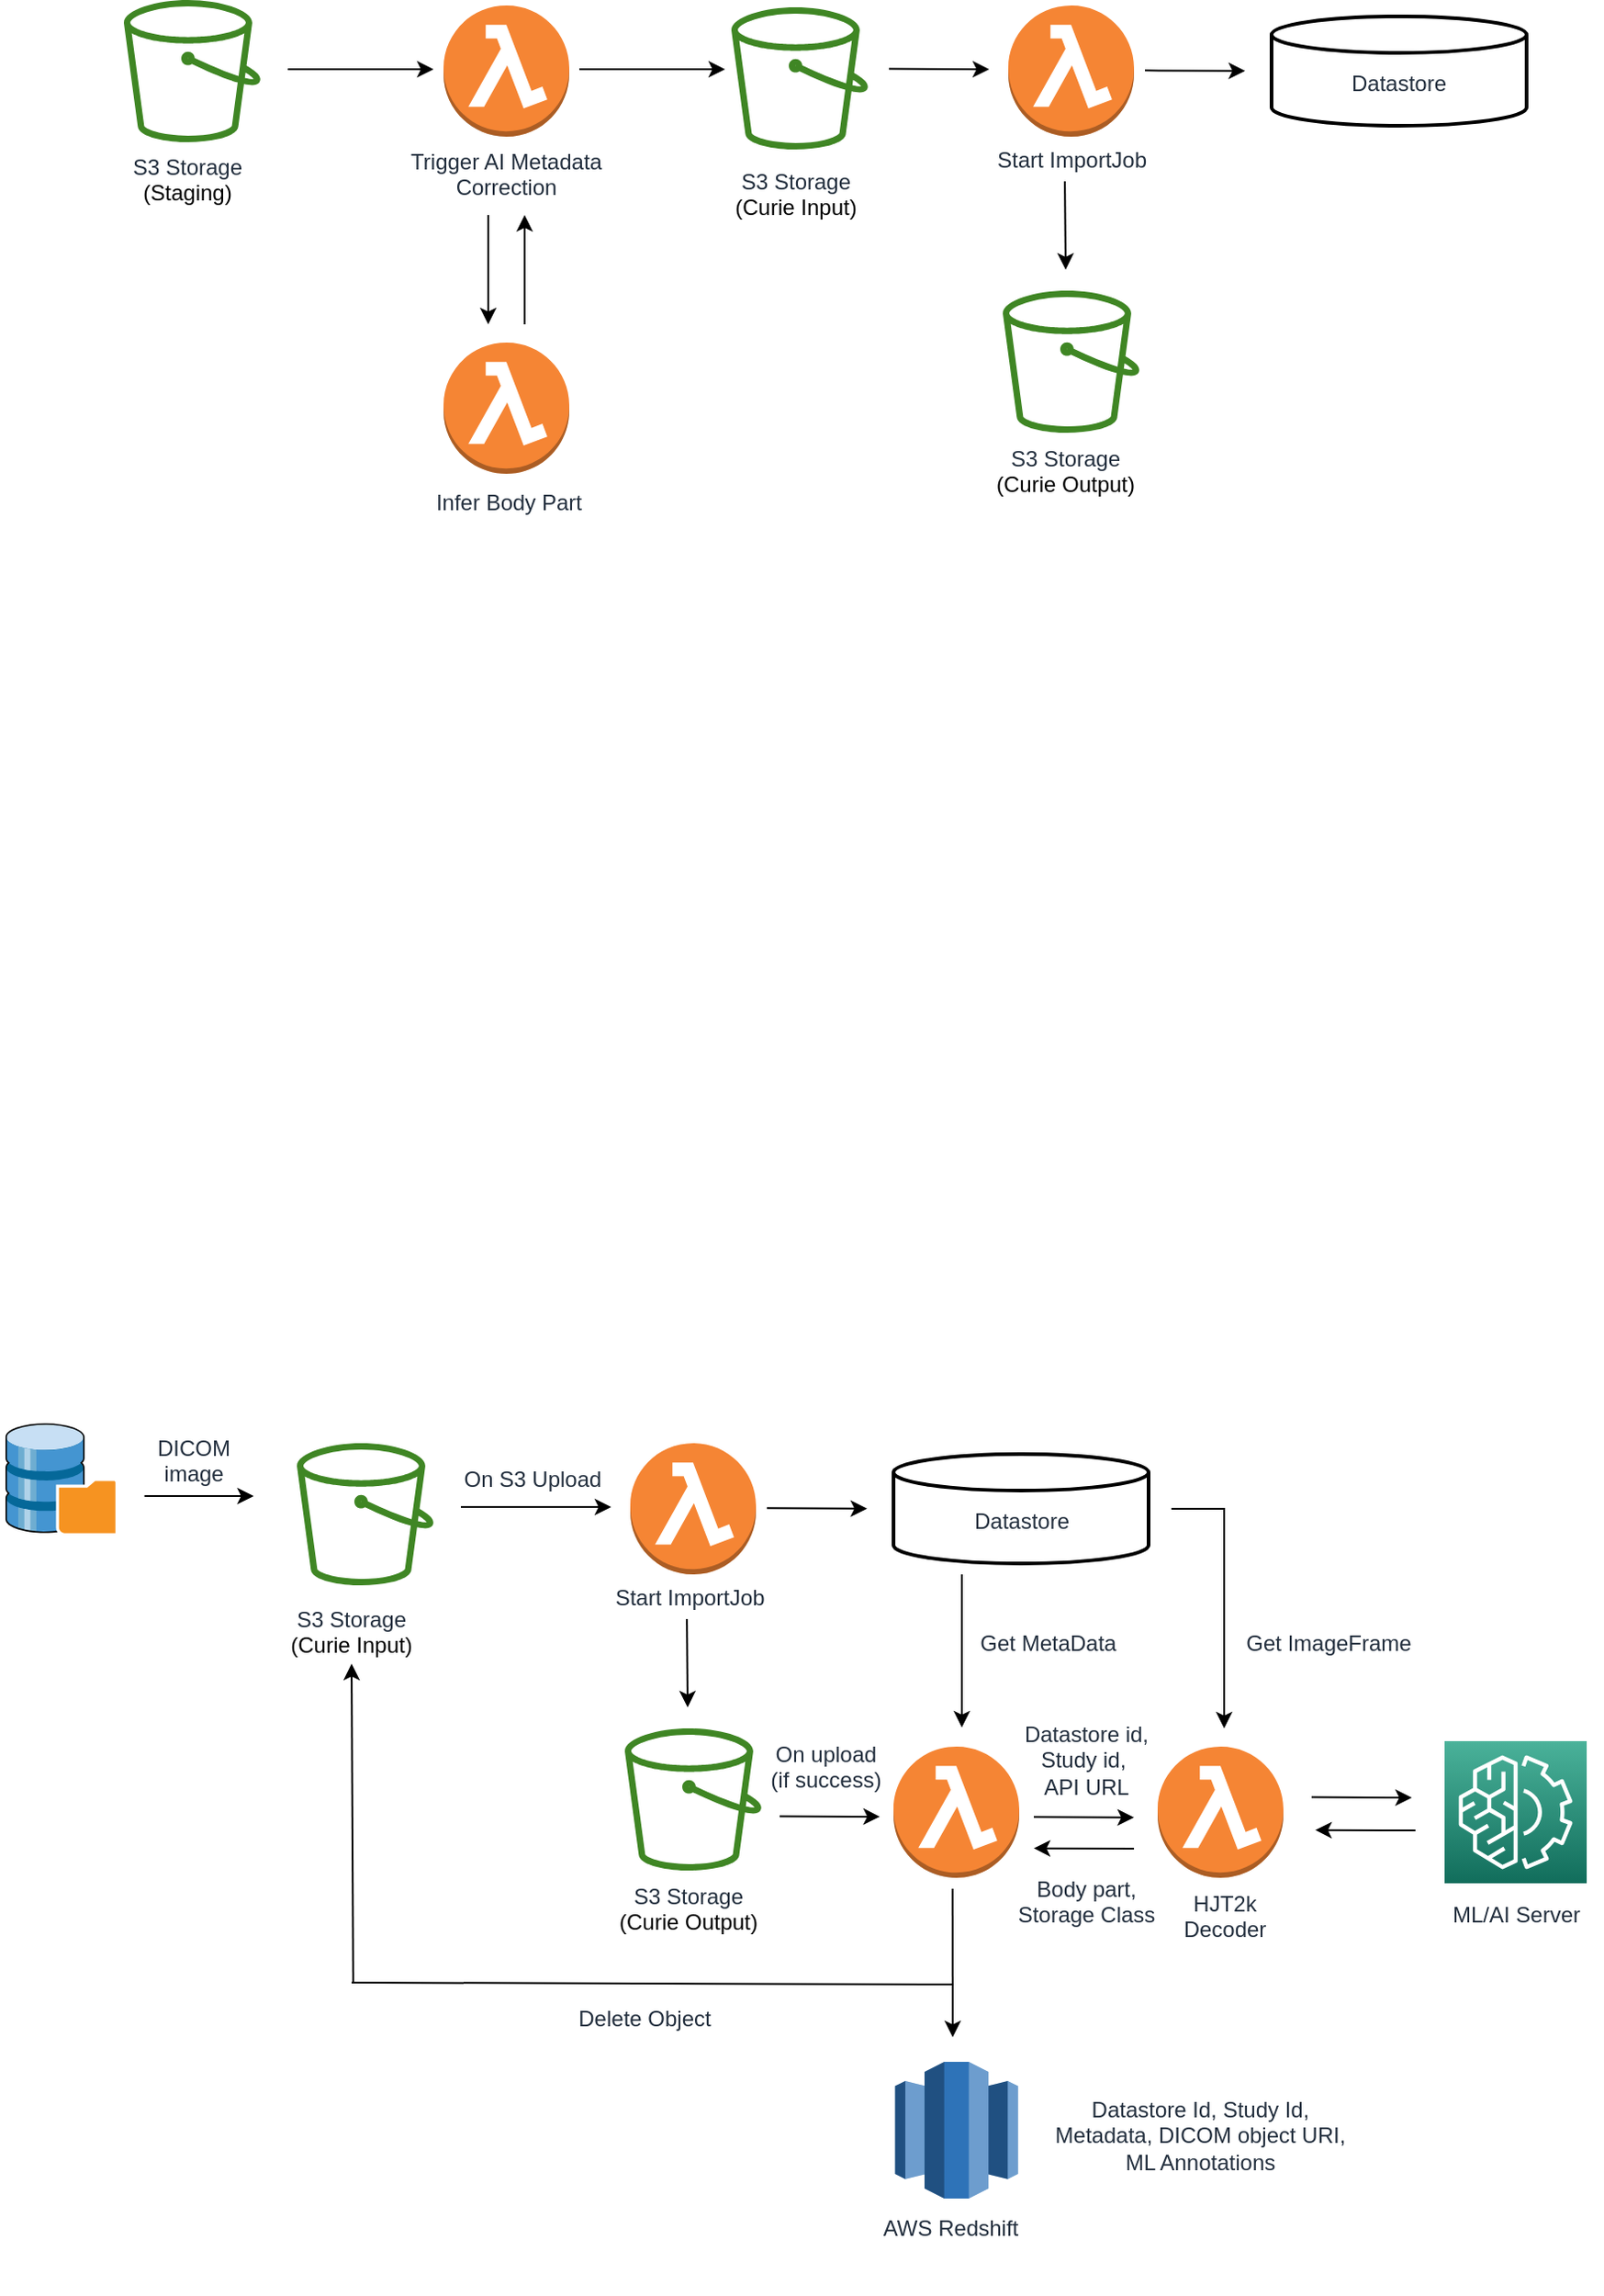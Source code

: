 <mxfile version="20.3.7" type="github">
  <diagram id="Ht1M8jgEwFfnCIfOTk4-" name="Page-1">
    <mxGraphModel dx="1843" dy="1890" grid="1" gridSize="10" guides="1" tooltips="1" connect="1" arrows="1" fold="1" page="1" pageScale="1" pageWidth="1169" pageHeight="827" math="0" shadow="0">
      <root>
        <mxCell id="0" />
        <mxCell id="1" parent="0" />
        <mxCell id="ZVABF5QaFDFf9c9_2nNC-2" value="" style="sketch=0;outlineConnect=0;fontColor=#232F3E;gradientColor=none;fillColor=#3F8624;strokeColor=none;dashed=0;verticalLabelPosition=bottom;verticalAlign=top;align=center;html=1;fontSize=12;fontStyle=0;aspect=fixed;pointerEvents=1;shape=mxgraph.aws4.bucket;" vertex="1" parent="1">
          <mxGeometry x="125" y="-648" width="75" height="78" as="geometry" />
        </mxCell>
        <mxCell id="ZVABF5QaFDFf9c9_2nNC-5" value="" style="sketch=0;outlineConnect=0;fontColor=#232F3E;gradientColor=none;fillColor=#3F8624;strokeColor=none;dashed=0;verticalLabelPosition=bottom;verticalAlign=top;align=center;html=1;fontSize=12;fontStyle=0;aspect=fixed;pointerEvents=1;shape=mxgraph.aws4.bucket;" vertex="1" parent="1">
          <mxGeometry x="607.5" y="-488.5" width="75" height="78" as="geometry" />
        </mxCell>
        <mxCell id="ZVABF5QaFDFf9c9_2nNC-6" value="" style="outlineConnect=0;dashed=0;verticalLabelPosition=bottom;verticalAlign=top;align=center;html=1;shape=mxgraph.aws3.lambda_function;fillColor=#F58534;gradientColor=none;" vertex="1" parent="1">
          <mxGeometry x="300.5" y="-645" width="69" height="72" as="geometry" />
        </mxCell>
        <mxCell id="ZVABF5QaFDFf9c9_2nNC-7" value="" style="outlineConnect=0;dashed=0;verticalLabelPosition=bottom;verticalAlign=top;align=center;html=1;shape=mxgraph.aws3.lambda_function;fillColor=#F58534;gradientColor=none;" vertex="1" parent="1">
          <mxGeometry x="300.5" y="-460" width="69" height="72" as="geometry" />
        </mxCell>
        <mxCell id="ZVABF5QaFDFf9c9_2nNC-9" value="&lt;font color=&quot;#232f3e&quot;&gt;&lt;span style=&quot;background-color: rgb(255, 255, 255);&quot;&gt;Trigger AI Metadata Correction&lt;/span&gt;&lt;/font&gt;" style="text;whiteSpace=wrap;html=1;align=center;" vertex="1" parent="1">
          <mxGeometry x="275" y="-573" width="120" height="50" as="geometry" />
        </mxCell>
        <mxCell id="ZVABF5QaFDFf9c9_2nNC-10" value="&lt;font color=&quot;#232f3e&quot;&gt;&lt;span style=&quot;background-color: rgb(255, 255, 255);&quot;&gt;Infer Body Part&lt;/span&gt;&lt;/font&gt;" style="text;whiteSpace=wrap;html=1;align=center;" vertex="1" parent="1">
          <mxGeometry x="288.5" y="-386" width="95" height="50" as="geometry" />
        </mxCell>
        <mxCell id="ZVABF5QaFDFf9c9_2nNC-12" value="&lt;font color=&quot;#232f3e&quot;&gt;&lt;span style=&quot;background-color: rgb(255, 255, 255);&quot;&gt;S3 Storage&lt;br&gt;&lt;/span&gt;&lt;/font&gt;(Staging)" style="text;whiteSpace=wrap;html=1;align=center;" vertex="1" parent="1">
          <mxGeometry x="120" y="-570" width="80" height="50" as="geometry" />
        </mxCell>
        <mxCell id="ZVABF5QaFDFf9c9_2nNC-13" value="&lt;font color=&quot;#232f3e&quot;&gt;&lt;span style=&quot;background-color: rgb(255, 255, 255);&quot;&gt;S3 Storage&lt;br&gt;&lt;/span&gt;&lt;/font&gt;(Curie Input)" style="text;whiteSpace=wrap;html=1;align=center;" vertex="1" parent="1">
          <mxGeometry x="453.5" y="-562" width="80" height="50" as="geometry" />
        </mxCell>
        <mxCell id="ZVABF5QaFDFf9c9_2nNC-14" value="&lt;font color=&quot;#232f3e&quot;&gt;&lt;span style=&quot;background-color: rgb(255, 255, 255);&quot;&gt;S3 Storage&lt;br&gt;&lt;/span&gt;&lt;/font&gt;(Curie Output)" style="text;whiteSpace=wrap;html=1;align=center;" vertex="1" parent="1">
          <mxGeometry x="602" y="-410.5" width="80" height="50" as="geometry" />
        </mxCell>
        <mxCell id="ZVABF5QaFDFf9c9_2nNC-15" value="" style="endArrow=classic;html=1;rounded=0;" edge="1" parent="1">
          <mxGeometry width="50" height="50" relative="1" as="geometry">
            <mxPoint x="215" y="-610" as="sourcePoint" />
            <mxPoint x="295" y="-610" as="targetPoint" />
          </mxGeometry>
        </mxCell>
        <mxCell id="ZVABF5QaFDFf9c9_2nNC-16" value="" style="endArrow=classic;html=1;rounded=0;" edge="1" parent="1">
          <mxGeometry width="50" height="50" relative="1" as="geometry">
            <mxPoint x="325" y="-530" as="sourcePoint" />
            <mxPoint x="325" y="-470" as="targetPoint" />
          </mxGeometry>
        </mxCell>
        <mxCell id="ZVABF5QaFDFf9c9_2nNC-17" value="" style="endArrow=classic;html=1;rounded=0;" edge="1" parent="1">
          <mxGeometry width="50" height="50" relative="1" as="geometry">
            <mxPoint x="345" y="-470" as="sourcePoint" />
            <mxPoint x="345" y="-530" as="targetPoint" />
          </mxGeometry>
        </mxCell>
        <mxCell id="ZVABF5QaFDFf9c9_2nNC-19" value="" style="endArrow=classic;html=1;rounded=0;" edge="1" parent="1">
          <mxGeometry width="50" height="50" relative="1" as="geometry">
            <mxPoint x="375" y="-610" as="sourcePoint" />
            <mxPoint x="455" y="-610" as="targetPoint" />
          </mxGeometry>
        </mxCell>
        <mxCell id="ZVABF5QaFDFf9c9_2nNC-20" value="" style="outlineConnect=0;dashed=0;verticalLabelPosition=bottom;verticalAlign=top;align=center;html=1;shape=mxgraph.aws3.lambda_function;fillColor=#F58534;gradientColor=none;" vertex="1" parent="1">
          <mxGeometry x="610.5" y="-645" width="69" height="72" as="geometry" />
        </mxCell>
        <mxCell id="ZVABF5QaFDFf9c9_2nNC-23" value="" style="strokeWidth=2;html=1;shape=mxgraph.flowchart.database;whiteSpace=wrap;" vertex="1" parent="1">
          <mxGeometry x="755" y="-639" width="140" height="60" as="geometry" />
        </mxCell>
        <mxCell id="ZVABF5QaFDFf9c9_2nNC-25" value="" style="endArrow=classic;html=1;rounded=0;" edge="1" parent="1">
          <mxGeometry width="50" height="50" relative="1" as="geometry">
            <mxPoint x="545" y="-610.24" as="sourcePoint" />
            <mxPoint x="600" y="-610" as="targetPoint" />
          </mxGeometry>
        </mxCell>
        <mxCell id="ZVABF5QaFDFf9c9_2nNC-29" value="" style="endArrow=classic;html=1;rounded=0;" edge="1" parent="1">
          <mxGeometry width="50" height="50" relative="1" as="geometry">
            <mxPoint x="685.5" y="-609.33" as="sourcePoint" />
            <mxPoint x="740.5" y="-609.09" as="targetPoint" />
          </mxGeometry>
        </mxCell>
        <mxCell id="ZVABF5QaFDFf9c9_2nNC-30" value="" style="endArrow=classic;html=1;rounded=0;" edge="1" parent="1">
          <mxGeometry width="50" height="50" relative="1" as="geometry">
            <mxPoint x="641.55" y="-548.5" as="sourcePoint" />
            <mxPoint x="642" y="-500" as="targetPoint" />
          </mxGeometry>
        </mxCell>
        <mxCell id="ZVABF5QaFDFf9c9_2nNC-32" value="&lt;font color=&quot;#232f3e&quot;&gt;&lt;span style=&quot;background-color: rgb(255, 255, 255);&quot;&gt;Datastore&lt;/span&gt;&lt;/font&gt;" style="text;whiteSpace=wrap;html=1;align=center;" vertex="1" parent="1">
          <mxGeometry x="785" y="-616" width="80" height="22" as="geometry" />
        </mxCell>
        <mxCell id="ZVABF5QaFDFf9c9_2nNC-50" value="&lt;font color=&quot;#232f3e&quot;&gt;&lt;span style=&quot;background-color: rgb(255, 255, 255);&quot;&gt;Start ImportJob&lt;/span&gt;&lt;/font&gt;" style="text;whiteSpace=wrap;html=1;align=center;" vertex="1" parent="1">
          <mxGeometry x="597.5" y="-574" width="95" height="50" as="geometry" />
        </mxCell>
        <mxCell id="ZVABF5QaFDFf9c9_2nNC-53" value="" style="sketch=0;outlineConnect=0;fontColor=#232F3E;gradientColor=none;fillColor=#3F8624;strokeColor=none;dashed=0;verticalLabelPosition=bottom;verticalAlign=top;align=center;html=1;fontSize=12;fontStyle=0;aspect=fixed;pointerEvents=1;shape=mxgraph.aws4.bucket;" vertex="1" parent="1">
          <mxGeometry x="400" y="300.5" width="75" height="78" as="geometry" />
        </mxCell>
        <mxCell id="ZVABF5QaFDFf9c9_2nNC-59" value="&lt;font color=&quot;#232f3e&quot;&gt;&lt;span style=&quot;background-color: rgb(255, 255, 255);&quot;&gt;S3 Storage&lt;br&gt;&lt;/span&gt;&lt;/font&gt;(Curie Input)" style="text;whiteSpace=wrap;html=1;align=center;" vertex="1" parent="1">
          <mxGeometry x="209.55" y="227" width="80" height="50" as="geometry" />
        </mxCell>
        <mxCell id="ZVABF5QaFDFf9c9_2nNC-65" value="" style="outlineConnect=0;dashed=0;verticalLabelPosition=bottom;verticalAlign=top;align=center;html=1;shape=mxgraph.aws3.lambda_function;fillColor=#F58534;gradientColor=none;" vertex="1" parent="1">
          <mxGeometry x="403" y="144" width="69" height="72" as="geometry" />
        </mxCell>
        <mxCell id="ZVABF5QaFDFf9c9_2nNC-66" value="" style="strokeWidth=2;html=1;shape=mxgraph.flowchart.database;whiteSpace=wrap;" vertex="1" parent="1">
          <mxGeometry x="547.5" y="150" width="140" height="60" as="geometry" />
        </mxCell>
        <mxCell id="ZVABF5QaFDFf9c9_2nNC-67" value="" style="endArrow=classic;html=1;rounded=0;" edge="1" parent="1">
          <mxGeometry width="50" height="50" relative="1" as="geometry">
            <mxPoint x="310" y="179" as="sourcePoint" />
            <mxPoint x="392.5" y="179" as="targetPoint" />
          </mxGeometry>
        </mxCell>
        <mxCell id="ZVABF5QaFDFf9c9_2nNC-68" value="" style="endArrow=classic;html=1;rounded=0;" edge="1" parent="1">
          <mxGeometry width="50" height="50" relative="1" as="geometry">
            <mxPoint x="478" y="179.67" as="sourcePoint" />
            <mxPoint x="533" y="179.91" as="targetPoint" />
          </mxGeometry>
        </mxCell>
        <mxCell id="ZVABF5QaFDFf9c9_2nNC-69" value="" style="endArrow=classic;html=1;rounded=0;" edge="1" parent="1">
          <mxGeometry width="50" height="50" relative="1" as="geometry">
            <mxPoint x="434.05" y="240.5" as="sourcePoint" />
            <mxPoint x="434.5" y="289" as="targetPoint" />
          </mxGeometry>
        </mxCell>
        <mxCell id="ZVABF5QaFDFf9c9_2nNC-70" value="&lt;font color=&quot;#232f3e&quot;&gt;&lt;span style=&quot;background-color: rgb(255, 255, 255);&quot;&gt;Datastore&lt;/span&gt;&lt;/font&gt;" style="text;whiteSpace=wrap;html=1;align=center;" vertex="1" parent="1">
          <mxGeometry x="577.5" y="173" width="80" height="22" as="geometry" />
        </mxCell>
        <mxCell id="ZVABF5QaFDFf9c9_2nNC-72" value="" style="endArrow=classic;html=1;rounded=0;" edge="1" parent="1">
          <mxGeometry width="50" height="50" relative="1" as="geometry">
            <mxPoint x="485" y="348.73" as="sourcePoint" />
            <mxPoint x="540" y="348.97" as="targetPoint" />
          </mxGeometry>
        </mxCell>
        <mxCell id="ZVABF5QaFDFf9c9_2nNC-80" value="&lt;font color=&quot;#232f3e&quot;&gt;&lt;span style=&quot;background-color: rgb(255, 255, 255);&quot;&gt;Datastore Id, Study Id, Metadata, DICOM object URI,&lt;br&gt;ML Annotations&lt;br&gt;&lt;/span&gt;&lt;/font&gt;" style="text;whiteSpace=wrap;html=1;align=center;" vertex="1" parent="1">
          <mxGeometry x="632" y="495.5" width="168" height="50" as="geometry" />
        </mxCell>
        <mxCell id="ZVABF5QaFDFf9c9_2nNC-81" value="" style="outlineConnect=0;dashed=0;verticalLabelPosition=bottom;verticalAlign=top;align=center;html=1;shape=mxgraph.aws3.lambda_function;fillColor=#F58534;gradientColor=none;" vertex="1" parent="1">
          <mxGeometry x="547.5" y="310.5" width="69" height="72" as="geometry" />
        </mxCell>
        <mxCell id="ZVABF5QaFDFf9c9_2nNC-83" value="&lt;font color=&quot;#232f3e&quot;&gt;&lt;span style=&quot;background-color: rgb(255, 255, 255);&quot;&gt;Start ImportJob&amp;nbsp;&lt;br&gt;&lt;/span&gt;&lt;/font&gt;" style="text;whiteSpace=wrap;html=1;align=center;" vertex="1" parent="1">
          <mxGeometry x="390" y="215" width="95" height="50" as="geometry" />
        </mxCell>
        <mxCell id="ZVABF5QaFDFf9c9_2nNC-86" value="" style="outlineConnect=0;dashed=0;verticalLabelPosition=bottom;verticalAlign=top;align=center;html=1;shape=mxgraph.aws3.lambda_function;fillColor=#F58534;gradientColor=none;" vertex="1" parent="1">
          <mxGeometry x="692.5" y="310.5" width="69" height="72" as="geometry" />
        </mxCell>
        <mxCell id="ZVABF5QaFDFf9c9_2nNC-87" value="" style="endArrow=classic;html=1;rounded=0;" edge="1" parent="1">
          <mxGeometry width="50" height="50" relative="1" as="geometry">
            <mxPoint x="579.91" y="388.5" as="sourcePoint" />
            <mxPoint x="579.99" y="470" as="targetPoint" />
          </mxGeometry>
        </mxCell>
        <mxCell id="ZVABF5QaFDFf9c9_2nNC-89" value="&lt;font color=&quot;#232f3e&quot;&gt;&lt;span style=&quot;background-color: rgb(255, 255, 255);&quot;&gt;HJT2k&lt;br&gt;Decoder&lt;br&gt;&lt;/span&gt;&lt;/font&gt;" style="text;whiteSpace=wrap;html=1;align=center;" vertex="1" parent="1">
          <mxGeometry x="682" y="382.5" width="95" height="45" as="geometry" />
        </mxCell>
        <mxCell id="ZVABF5QaFDFf9c9_2nNC-93" value="" style="endArrow=classic;html=1;rounded=0;" edge="1" parent="1">
          <mxGeometry width="50" height="50" relative="1" as="geometry">
            <mxPoint x="777" y="338.31" as="sourcePoint" />
            <mxPoint x="832" y="338.55" as="targetPoint" />
          </mxGeometry>
        </mxCell>
        <mxCell id="ZVABF5QaFDFf9c9_2nNC-94" value="" style="endArrow=classic;html=1;rounded=0;" edge="1" parent="1">
          <mxGeometry width="50" height="50" relative="1" as="geometry">
            <mxPoint x="834" y="356.55" as="sourcePoint" />
            <mxPoint x="779" y="356.31" as="targetPoint" />
          </mxGeometry>
        </mxCell>
        <mxCell id="ZVABF5QaFDFf9c9_2nNC-95" value="" style="endArrow=classic;html=1;rounded=0;" edge="1" parent="1">
          <mxGeometry width="50" height="50" relative="1" as="geometry">
            <mxPoint x="729" y="180" as="sourcePoint" />
            <mxPoint x="729" y="300.5" as="targetPoint" />
          </mxGeometry>
        </mxCell>
        <mxCell id="ZVABF5QaFDFf9c9_2nNC-96" value="" style="endArrow=none;html=1;rounded=0;" edge="1" parent="1">
          <mxGeometry width="50" height="50" relative="1" as="geometry">
            <mxPoint x="700" y="180" as="sourcePoint" />
            <mxPoint x="729.5" y="180" as="targetPoint" />
          </mxGeometry>
        </mxCell>
        <mxCell id="ZVABF5QaFDFf9c9_2nNC-97" value="&lt;font color=&quot;#232f3e&quot;&gt;&lt;span style=&quot;background-color: rgb(255, 255, 255);&quot;&gt;Get ImageFrame&lt;/span&gt;&lt;/font&gt;" style="text;whiteSpace=wrap;html=1;align=center;" vertex="1" parent="1">
          <mxGeometry x="739" y="240" width="95" height="50" as="geometry" />
        </mxCell>
        <mxCell id="ZVABF5QaFDFf9c9_2nNC-98" value="" style="endArrow=classic;html=1;rounded=0;" edge="1" parent="1">
          <mxGeometry width="50" height="50" relative="1" as="geometry">
            <mxPoint x="585" y="216" as="sourcePoint" />
            <mxPoint x="585" y="300" as="targetPoint" />
          </mxGeometry>
        </mxCell>
        <mxCell id="ZVABF5QaFDFf9c9_2nNC-99" value="&lt;font color=&quot;#232f3e&quot;&gt;&lt;span style=&quot;background-color: rgb(255, 255, 255);&quot;&gt;Get MetaData&lt;/span&gt;&lt;/font&gt;" style="text;whiteSpace=wrap;html=1;align=center;" vertex="1" parent="1">
          <mxGeometry x="584.5" y="240" width="95" height="50" as="geometry" />
        </mxCell>
        <mxCell id="ZVABF5QaFDFf9c9_2nNC-100" value="" style="endArrow=classic;html=1;rounded=0;" edge="1" parent="1">
          <mxGeometry width="50" height="50" relative="1" as="geometry">
            <mxPoint x="136.3" y="173" as="sourcePoint" />
            <mxPoint x="196.3" y="173" as="targetPoint" />
          </mxGeometry>
        </mxCell>
        <mxCell id="ZVABF5QaFDFf9c9_2nNC-103" value="" style="sketch=0;points=[[0,0,0],[0.25,0,0],[0.5,0,0],[0.75,0,0],[1,0,0],[0,1,0],[0.25,1,0],[0.5,1,0],[0.75,1,0],[1,1,0],[0,0.25,0],[0,0.5,0],[0,0.75,0],[1,0.25,0],[1,0.5,0],[1,0.75,0]];outlineConnect=0;fontColor=#232F3E;gradientColor=#4AB29A;gradientDirection=north;fillColor=#116D5B;strokeColor=#ffffff;dashed=0;verticalLabelPosition=bottom;verticalAlign=top;align=center;html=1;fontSize=12;fontStyle=0;aspect=fixed;shape=mxgraph.aws4.resourceIcon;resIcon=mxgraph.aws4.machine_learning;strokeWidth=5;" vertex="1" parent="1">
          <mxGeometry x="850" y="307.5" width="78" height="78" as="geometry" />
        </mxCell>
        <mxCell id="ZVABF5QaFDFf9c9_2nNC-104" value="&lt;font color=&quot;#232f3e&quot;&gt;&lt;span style=&quot;background-color: rgb(255, 255, 255);&quot;&gt;ML/AI Server&lt;br&gt;&lt;/span&gt;&lt;/font&gt;" style="text;whiteSpace=wrap;html=1;align=center;" vertex="1" parent="1">
          <mxGeometry x="841.5" y="388.5" width="95" height="45" as="geometry" />
        </mxCell>
        <mxCell id="ZVABF5QaFDFf9c9_2nNC-106" value="" style="shadow=0;dashed=0;html=1;labelPosition=center;verticalLabelPosition=bottom;verticalAlign=top;align=center;outlineConnect=0;shape=mxgraph.veeam.3d.backup_repository;strokeColor=#FF0000;strokeWidth=5;fillColor=#FF0008;" vertex="1" parent="1">
          <mxGeometry x="60.0" y="133" width="62" height="62" as="geometry" />
        </mxCell>
        <mxCell id="ZVABF5QaFDFf9c9_2nNC-107" value="&lt;font color=&quot;#232f3e&quot;&gt;&lt;span style=&quot;background-color: rgb(255, 255, 255);&quot;&gt;DICOM &lt;br&gt;image&lt;/span&gt;&lt;/font&gt;" style="text;whiteSpace=wrap;html=1;align=center;" vertex="1" parent="1">
          <mxGeometry x="116.3" y="133" width="95" height="50" as="geometry" />
        </mxCell>
        <mxCell id="ZVABF5QaFDFf9c9_2nNC-109" value="&lt;font color=&quot;#232f3e&quot;&gt;&lt;span style=&quot;background-color: rgb(255, 255, 255);&quot;&gt;S3 Storage&lt;br&gt;&lt;/span&gt;&lt;/font&gt;(Curie Output)" style="text;whiteSpace=wrap;html=1;align=center;" vertex="1" parent="1">
          <mxGeometry x="395" y="379" width="80" height="50" as="geometry" />
        </mxCell>
        <mxCell id="ZVABF5QaFDFf9c9_2nNC-110" value="&lt;font color=&quot;#232f3e&quot;&gt;&lt;span style=&quot;background-color: rgb(255, 255, 255);&quot;&gt;On S3 Upload&lt;/span&gt;&lt;/font&gt;" style="text;whiteSpace=wrap;html=1;align=center;" vertex="1" parent="1">
          <mxGeometry x="282" y="150" width="135" height="50" as="geometry" />
        </mxCell>
        <mxCell id="ZVABF5QaFDFf9c9_2nNC-111" value="" style="sketch=0;outlineConnect=0;fontColor=#232F3E;gradientColor=none;fillColor=#3F8624;strokeColor=none;dashed=0;verticalLabelPosition=bottom;verticalAlign=top;align=center;html=1;fontSize=12;fontStyle=0;aspect=fixed;pointerEvents=1;shape=mxgraph.aws4.bucket;" vertex="1" parent="1">
          <mxGeometry x="220" y="144" width="75" height="78" as="geometry" />
        </mxCell>
        <mxCell id="ZVABF5QaFDFf9c9_2nNC-112" value="&lt;font color=&quot;#232f3e&quot;&gt;&lt;span style=&quot;background-color: rgb(255, 255, 255);&quot;&gt;On upload&lt;br&gt;(if success)&lt;br&gt;&lt;/span&gt;&lt;/font&gt;" style="text;whiteSpace=wrap;html=1;align=center;" vertex="1" parent="1">
          <mxGeometry x="442.5" y="300.5" width="135" height="50" as="geometry" />
        </mxCell>
        <mxCell id="ZVABF5QaFDFf9c9_2nNC-131" value="" style="endArrow=classic;html=1;rounded=0;" edge="1" parent="1">
          <mxGeometry width="50" height="50" relative="1" as="geometry">
            <mxPoint x="624.5" y="349.14" as="sourcePoint" />
            <mxPoint x="679.5" y="349.38" as="targetPoint" />
          </mxGeometry>
        </mxCell>
        <mxCell id="ZVABF5QaFDFf9c9_2nNC-135" value="&lt;font color=&quot;#232f3e&quot;&gt;&lt;span style=&quot;background-color: rgb(255, 255, 255);&quot;&gt;Datastore id,&lt;br&gt;Study id,&amp;nbsp;&lt;br&gt;API URL&lt;br&gt;&lt;/span&gt;&lt;/font&gt;" style="text;whiteSpace=wrap;html=1;align=center;" vertex="1" parent="1">
          <mxGeometry x="585.92" y="290" width="135" height="54.5" as="geometry" />
        </mxCell>
        <mxCell id="ZVABF5QaFDFf9c9_2nNC-137" value="" style="endArrow=classic;html=1;rounded=0;" edge="1" parent="1">
          <mxGeometry width="50" height="50" relative="1" as="geometry">
            <mxPoint x="679.5" y="366.55" as="sourcePoint" />
            <mxPoint x="624.5" y="366.31" as="targetPoint" />
          </mxGeometry>
        </mxCell>
        <mxCell id="ZVABF5QaFDFf9c9_2nNC-139" value="" style="outlineConnect=0;dashed=0;verticalLabelPosition=bottom;verticalAlign=top;align=center;html=1;shape=mxgraph.aws3.redshift;fillColor=#2E73B8;gradientColor=none;strokeColor=#7EA6E0;strokeWidth=5;" vertex="1" parent="1">
          <mxGeometry x="548.33" y="483.5" width="67.5" height="75" as="geometry" />
        </mxCell>
        <mxCell id="ZVABF5QaFDFf9c9_2nNC-140" value="&lt;font color=&quot;#232f3e&quot;&gt;&lt;span style=&quot;background-color: rgb(255, 255, 255);&quot;&gt;AWS Redshift&lt;/span&gt;&lt;/font&gt;" style="text;whiteSpace=wrap;html=1;align=center;" vertex="1" parent="1">
          <mxGeometry x="539.33" y="561" width="80" height="50" as="geometry" />
        </mxCell>
        <mxCell id="ZVABF5QaFDFf9c9_2nNC-141" value="&lt;font color=&quot;#232f3e&quot;&gt;&lt;span style=&quot;background-color: rgb(255, 255, 255);&quot;&gt;Body part,&lt;br&gt;Storage Class&lt;br&gt;&lt;/span&gt;&lt;/font&gt;" style="text;whiteSpace=wrap;html=1;align=center;" vertex="1" parent="1">
          <mxGeometry x="585.92" y="374.5" width="135" height="54.5" as="geometry" />
        </mxCell>
        <mxCell id="ZVABF5QaFDFf9c9_2nNC-148" value="" style="endArrow=none;html=1;rounded=0;endSize=6;startSize=62;" edge="1" parent="1">
          <mxGeometry width="50" height="50" relative="1" as="geometry">
            <mxPoint x="250" y="440" as="sourcePoint" />
            <mxPoint x="580" y="441" as="targetPoint" />
          </mxGeometry>
        </mxCell>
        <mxCell id="ZVABF5QaFDFf9c9_2nNC-149" value="&lt;font color=&quot;#232f3e&quot;&gt;&lt;span style=&quot;background-color: rgb(255, 255, 255);&quot;&gt;Delete Object&lt;br&gt;&lt;/span&gt;&lt;/font&gt;" style="text;whiteSpace=wrap;html=1;align=center;" vertex="1" parent="1">
          <mxGeometry x="330" y="445.5" width="162" height="50" as="geometry" />
        </mxCell>
        <mxCell id="ZVABF5QaFDFf9c9_2nNC-154" value="" style="endArrow=classic;html=1;rounded=0;" edge="1" parent="1">
          <mxGeometry width="50" height="50" relative="1" as="geometry">
            <mxPoint x="250.89" y="440" as="sourcePoint" />
            <mxPoint x="250" y="265" as="targetPoint" />
          </mxGeometry>
        </mxCell>
        <mxCell id="ZVABF5QaFDFf9c9_2nNC-155" value="" style="sketch=0;outlineConnect=0;fontColor=#232F3E;gradientColor=none;fillColor=#3F8624;strokeColor=none;dashed=0;verticalLabelPosition=bottom;verticalAlign=top;align=center;html=1;fontSize=12;fontStyle=0;aspect=fixed;pointerEvents=1;shape=mxgraph.aws4.bucket;" vertex="1" parent="1">
          <mxGeometry x="458.5" y="-644" width="75" height="78" as="geometry" />
        </mxCell>
      </root>
    </mxGraphModel>
  </diagram>
</mxfile>
